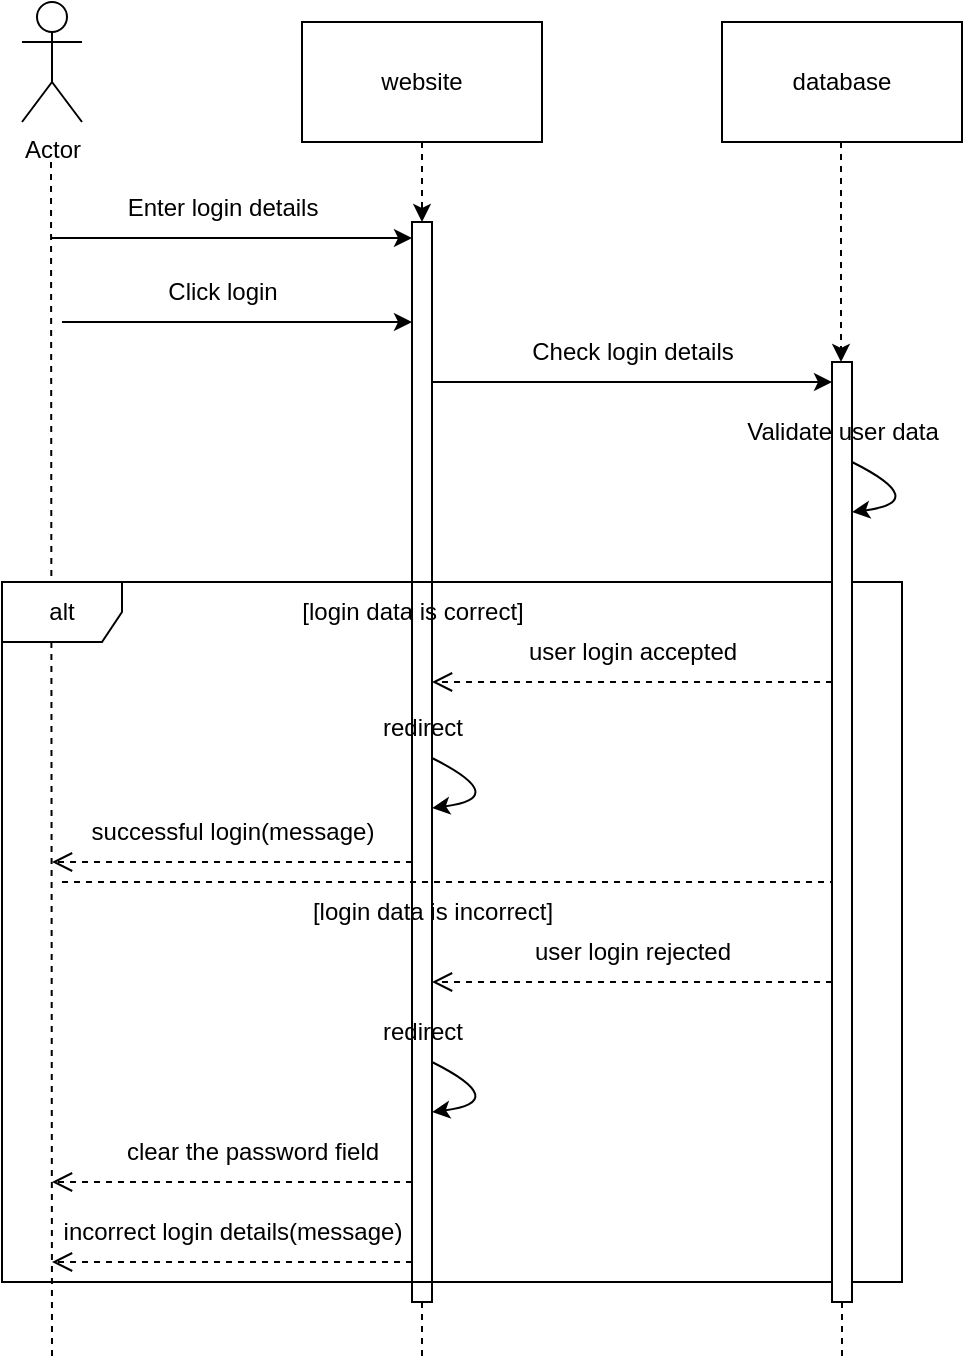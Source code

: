 <mxfile version="21.2.9" type="github">
  <diagram name="Page-1" id="XM1f6DpCH7KMP5lu6Yvw">
    <mxGraphModel dx="954" dy="556" grid="1" gridSize="10" guides="1" tooltips="1" connect="1" arrows="1" fold="1" page="1" pageScale="1" pageWidth="850" pageHeight="1100" math="0" shadow="0">
      <root>
        <mxCell id="0" />
        <mxCell id="1" parent="0" />
        <mxCell id="8137hw_Ghs9WW8GP2V3L-8" value="" style="endArrow=classic;html=1;rounded=0;" parent="1" target="8137hw_Ghs9WW8GP2V3L-39" edge="1">
          <mxGeometry width="50" height="50" relative="1" as="geometry">
            <mxPoint x="110" y="200" as="sourcePoint" />
            <mxPoint x="290" y="200" as="targetPoint" />
          </mxGeometry>
        </mxCell>
        <mxCell id="8137hw_Ghs9WW8GP2V3L-5" value="" style="endArrow=classic;html=1;rounded=0;" parent="1" edge="1">
          <mxGeometry width="50" height="50" relative="1" as="geometry">
            <mxPoint x="105" y="158" as="sourcePoint" />
            <mxPoint x="285" y="158" as="targetPoint" />
          </mxGeometry>
        </mxCell>
        <mxCell id="8137hw_Ghs9WW8GP2V3L-39" value="" style="html=1;points=[];perimeter=orthogonalPerimeter;outlineConnect=0;targetShapes=umlLifeline;portConstraint=eastwest;newEdgeStyle={&quot;edgeStyle&quot;:&quot;elbowEdgeStyle&quot;,&quot;elbow&quot;:&quot;vertical&quot;,&quot;curved&quot;:0,&quot;rounded&quot;:0};" parent="1" vertex="1">
          <mxGeometry x="285" y="150" width="10" height="540" as="geometry" />
        </mxCell>
        <mxCell id="KHhqTFs9rSrhKsE9ta5N-1" value="Actor" style="shape=umlActor;verticalLabelPosition=bottom;verticalAlign=top;html=1;outlineConnect=0;" parent="1" vertex="1">
          <mxGeometry x="90" y="40" width="30" height="60" as="geometry" />
        </mxCell>
        <mxCell id="KHhqTFs9rSrhKsE9ta5N-2" value="website" style="rounded=0;whiteSpace=wrap;html=1;" parent="1" vertex="1">
          <mxGeometry x="230" y="50" width="120" height="60" as="geometry" />
        </mxCell>
        <mxCell id="KHhqTFs9rSrhKsE9ta5N-3" value="database" style="rounded=0;whiteSpace=wrap;html=1;" parent="1" vertex="1">
          <mxGeometry x="440" y="50" width="120" height="60" as="geometry" />
        </mxCell>
        <mxCell id="8137hw_Ghs9WW8GP2V3L-1" value="" style="endArrow=none;html=1;rounded=0;exitX=0.5;exitY=1;exitDx=0;exitDy=0;dashed=1;endFill=0;" parent="1" source="8137hw_Ghs9WW8GP2V3L-39" edge="1">
          <mxGeometry width="50" height="50" relative="1" as="geometry">
            <mxPoint x="400" y="310" as="sourcePoint" />
            <mxPoint x="290" y="720" as="targetPoint" />
          </mxGeometry>
        </mxCell>
        <mxCell id="8137hw_Ghs9WW8GP2V3L-2" value="" style="endArrow=none;html=1;rounded=0;exitX=0.5;exitY=1;exitDx=0;exitDy=0;dashed=1;endFill=0;" parent="1" source="8137hw_Ghs9WW8GP2V3L-41" edge="1">
          <mxGeometry width="50" height="50" relative="1" as="geometry">
            <mxPoint x="499.5" y="110" as="sourcePoint" />
            <mxPoint x="500" y="720" as="targetPoint" />
          </mxGeometry>
        </mxCell>
        <mxCell id="8137hw_Ghs9WW8GP2V3L-3" value="" style="endArrow=none;html=1;rounded=0;exitX=0.5;exitY=1;exitDx=0;exitDy=0;dashed=1;endFill=0;" parent="1" edge="1">
          <mxGeometry width="50" height="50" relative="1" as="geometry">
            <mxPoint x="104.5" y="120" as="sourcePoint" />
            <mxPoint x="105" y="720" as="targetPoint" />
          </mxGeometry>
        </mxCell>
        <mxCell id="8137hw_Ghs9WW8GP2V3L-6" value="Enter login details" style="text;html=1;align=center;verticalAlign=middle;resizable=0;points=[];autosize=1;strokeColor=none;fillColor=none;" parent="1" vertex="1">
          <mxGeometry x="130" y="128" width="120" height="30" as="geometry" />
        </mxCell>
        <mxCell id="8137hw_Ghs9WW8GP2V3L-9" value="Click login" style="text;html=1;align=center;verticalAlign=middle;resizable=0;points=[];autosize=1;strokeColor=none;fillColor=none;" parent="1" vertex="1">
          <mxGeometry x="150" y="170" width="80" height="30" as="geometry" />
        </mxCell>
        <mxCell id="8137hw_Ghs9WW8GP2V3L-10" value="" style="endArrow=classic;html=1;rounded=0;" parent="1" edge="1">
          <mxGeometry width="50" height="50" relative="1" as="geometry">
            <mxPoint x="295" y="230" as="sourcePoint" />
            <mxPoint x="495" y="230" as="targetPoint" />
          </mxGeometry>
        </mxCell>
        <mxCell id="8137hw_Ghs9WW8GP2V3L-11" value="Check login details" style="text;html=1;align=center;verticalAlign=middle;resizable=0;points=[];autosize=1;strokeColor=none;fillColor=none;" parent="1" vertex="1">
          <mxGeometry x="330" y="200" width="130" height="30" as="geometry" />
        </mxCell>
        <mxCell id="8137hw_Ghs9WW8GP2V3L-15" value="alt" style="shape=umlFrame;whiteSpace=wrap;html=1;pointerEvents=0;" parent="1" vertex="1">
          <mxGeometry x="80" y="330" width="450" height="350" as="geometry" />
        </mxCell>
        <mxCell id="8137hw_Ghs9WW8GP2V3L-17" value="" style="html=1;verticalAlign=bottom;endArrow=open;dashed=1;endSize=8;edgeStyle=elbowEdgeStyle;elbow=vertical;curved=0;rounded=0;" parent="1" edge="1">
          <mxGeometry y="-10" relative="1" as="geometry">
            <mxPoint x="495" y="380" as="sourcePoint" />
            <mxPoint x="295" y="380" as="targetPoint" />
            <mxPoint as="offset" />
          </mxGeometry>
        </mxCell>
        <mxCell id="8137hw_Ghs9WW8GP2V3L-18" value="user login accepted" style="text;html=1;align=center;verticalAlign=middle;resizable=0;points=[];autosize=1;strokeColor=none;fillColor=none;" parent="1" vertex="1">
          <mxGeometry x="330" y="350" width="130" height="30" as="geometry" />
        </mxCell>
        <mxCell id="8137hw_Ghs9WW8GP2V3L-20" value="redirect" style="text;html=1;align=center;verticalAlign=middle;resizable=0;points=[];autosize=1;strokeColor=none;fillColor=none;" parent="1" vertex="1">
          <mxGeometry x="260" y="388" width="60" height="30" as="geometry" />
        </mxCell>
        <mxCell id="8137hw_Ghs9WW8GP2V3L-23" value="" style="html=1;verticalAlign=bottom;endArrow=open;dashed=1;endSize=8;edgeStyle=elbowEdgeStyle;elbow=vertical;curved=0;rounded=0;" parent="1" edge="1">
          <mxGeometry y="-10" relative="1" as="geometry">
            <mxPoint x="285" y="470" as="sourcePoint" />
            <mxPoint x="105" y="470" as="targetPoint" />
            <mxPoint as="offset" />
          </mxGeometry>
        </mxCell>
        <mxCell id="8137hw_Ghs9WW8GP2V3L-24" value="successful login(message)" style="text;html=1;align=center;verticalAlign=middle;resizable=0;points=[];autosize=1;strokeColor=none;fillColor=none;" parent="1" vertex="1">
          <mxGeometry x="110" y="440" width="170" height="30" as="geometry" />
        </mxCell>
        <mxCell id="8137hw_Ghs9WW8GP2V3L-19" value="" style="endArrow=classic;html=1;curved=1;" parent="1" edge="1">
          <mxGeometry width="50" height="50" relative="1" as="geometry">
            <mxPoint x="295" y="418" as="sourcePoint" />
            <mxPoint x="295" y="443" as="targetPoint" />
            <Array as="points">
              <mxPoint x="335" y="438" />
            </Array>
          </mxGeometry>
        </mxCell>
        <mxCell id="8137hw_Ghs9WW8GP2V3L-27" value="" style="endArrow=classic;html=1;curved=1;" parent="1" edge="1">
          <mxGeometry width="50" height="50" relative="1" as="geometry">
            <mxPoint x="505" y="270" as="sourcePoint" />
            <mxPoint x="505" y="295" as="targetPoint" />
            <Array as="points">
              <mxPoint x="545" y="290" />
            </Array>
          </mxGeometry>
        </mxCell>
        <mxCell id="8137hw_Ghs9WW8GP2V3L-28" value="" style="endArrow=none;dashed=1;html=1;rounded=0;" parent="1" edge="1">
          <mxGeometry width="50" height="50" relative="1" as="geometry">
            <mxPoint x="110" y="480" as="sourcePoint" />
            <mxPoint x="500" y="480" as="targetPoint" />
          </mxGeometry>
        </mxCell>
        <mxCell id="8137hw_Ghs9WW8GP2V3L-29" value="[login data is incorrect]" style="text;html=1;align=center;verticalAlign=middle;resizable=0;points=[];autosize=1;strokeColor=none;fillColor=none;" parent="1" vertex="1">
          <mxGeometry x="220" y="480" width="150" height="30" as="geometry" />
        </mxCell>
        <mxCell id="8137hw_Ghs9WW8GP2V3L-30" value="" style="html=1;verticalAlign=bottom;endArrow=open;dashed=1;endSize=8;edgeStyle=elbowEdgeStyle;elbow=vertical;curved=0;rounded=0;" parent="1" edge="1">
          <mxGeometry y="-10" relative="1" as="geometry">
            <mxPoint x="495" y="530" as="sourcePoint" />
            <mxPoint x="295" y="530" as="targetPoint" />
            <mxPoint as="offset" />
          </mxGeometry>
        </mxCell>
        <mxCell id="8137hw_Ghs9WW8GP2V3L-31" value="user login rejected" style="text;html=1;align=center;verticalAlign=middle;resizable=0;points=[];autosize=1;strokeColor=none;fillColor=none;" parent="1" vertex="1">
          <mxGeometry x="330" y="500" width="130" height="30" as="geometry" />
        </mxCell>
        <mxCell id="8137hw_Ghs9WW8GP2V3L-32" value="" style="endArrow=classic;html=1;curved=1;" parent="1" edge="1">
          <mxGeometry width="50" height="50" relative="1" as="geometry">
            <mxPoint x="295" y="570" as="sourcePoint" />
            <mxPoint x="295" y="595" as="targetPoint" />
            <Array as="points">
              <mxPoint x="335" y="590" />
            </Array>
          </mxGeometry>
        </mxCell>
        <mxCell id="8137hw_Ghs9WW8GP2V3L-33" value="redirect" style="text;html=1;align=center;verticalAlign=middle;resizable=0;points=[];autosize=1;strokeColor=none;fillColor=none;" parent="1" vertex="1">
          <mxGeometry x="260" y="540" width="60" height="30" as="geometry" />
        </mxCell>
        <mxCell id="8137hw_Ghs9WW8GP2V3L-34" value="" style="html=1;verticalAlign=bottom;endArrow=open;dashed=1;endSize=8;edgeStyle=elbowEdgeStyle;elbow=vertical;curved=0;rounded=0;" parent="1" edge="1">
          <mxGeometry y="-10" relative="1" as="geometry">
            <mxPoint x="285" y="630" as="sourcePoint" />
            <mxPoint x="105" y="630" as="targetPoint" />
            <mxPoint as="offset" />
          </mxGeometry>
        </mxCell>
        <mxCell id="8137hw_Ghs9WW8GP2V3L-35" value="clear the password field" style="text;html=1;align=center;verticalAlign=middle;resizable=0;points=[];autosize=1;strokeColor=none;fillColor=none;" parent="1" vertex="1">
          <mxGeometry x="130" y="600" width="150" height="30" as="geometry" />
        </mxCell>
        <mxCell id="8137hw_Ghs9WW8GP2V3L-36" value="" style="html=1;verticalAlign=bottom;endArrow=open;dashed=1;endSize=8;edgeStyle=elbowEdgeStyle;elbow=vertical;curved=0;rounded=0;" parent="1" edge="1">
          <mxGeometry y="-10" relative="1" as="geometry">
            <mxPoint x="285" y="670" as="sourcePoint" />
            <mxPoint x="105" y="670" as="targetPoint" />
            <mxPoint as="offset" />
          </mxGeometry>
        </mxCell>
        <mxCell id="8137hw_Ghs9WW8GP2V3L-37" value="incorrect login details(message)" style="text;html=1;align=center;verticalAlign=middle;resizable=0;points=[];autosize=1;strokeColor=none;fillColor=none;" parent="1" vertex="1">
          <mxGeometry x="95" y="640" width="200" height="30" as="geometry" />
        </mxCell>
        <mxCell id="8137hw_Ghs9WW8GP2V3L-40" value="" style="endArrow=classic;html=1;rounded=0;exitX=0.5;exitY=1;exitDx=0;exitDy=0;dashed=1;" parent="1" source="KHhqTFs9rSrhKsE9ta5N-2" target="8137hw_Ghs9WW8GP2V3L-39" edge="1">
          <mxGeometry width="50" height="50" relative="1" as="geometry">
            <mxPoint x="290" y="110" as="sourcePoint" />
            <mxPoint x="290" y="720" as="targetPoint" />
          </mxGeometry>
        </mxCell>
        <mxCell id="8137hw_Ghs9WW8GP2V3L-16" value="[login data is correct]" style="text;html=1;align=center;verticalAlign=middle;resizable=0;points=[];autosize=1;strokeColor=none;fillColor=none;shadow=1;" parent="1" vertex="1">
          <mxGeometry x="215" y="330" width="140" height="30" as="geometry" />
        </mxCell>
        <mxCell id="8137hw_Ghs9WW8GP2V3L-42" value="" style="endArrow=classic;html=1;rounded=0;exitX=0.5;exitY=1;exitDx=0;exitDy=0;dashed=1;" parent="1" target="8137hw_Ghs9WW8GP2V3L-41" edge="1">
          <mxGeometry width="50" height="50" relative="1" as="geometry">
            <mxPoint x="499.5" y="110" as="sourcePoint" />
            <mxPoint x="500" y="720" as="targetPoint" />
          </mxGeometry>
        </mxCell>
        <mxCell id="8137hw_Ghs9WW8GP2V3L-41" value="" style="html=1;points=[];perimeter=orthogonalPerimeter;outlineConnect=0;targetShapes=umlLifeline;portConstraint=eastwest;newEdgeStyle={&quot;edgeStyle&quot;:&quot;elbowEdgeStyle&quot;,&quot;elbow&quot;:&quot;vertical&quot;,&quot;curved&quot;:0,&quot;rounded&quot;:0};" parent="1" vertex="1">
          <mxGeometry x="495" y="220" width="10" height="470" as="geometry" />
        </mxCell>
        <mxCell id="8137hw_Ghs9WW8GP2V3L-13" value="Validate user data" style="text;html=1;align=center;verticalAlign=middle;resizable=0;points=[];autosize=1;strokeColor=none;fillColor=none;" parent="1" vertex="1">
          <mxGeometry x="440" y="240" width="120" height="30" as="geometry" />
        </mxCell>
      </root>
    </mxGraphModel>
  </diagram>
</mxfile>
